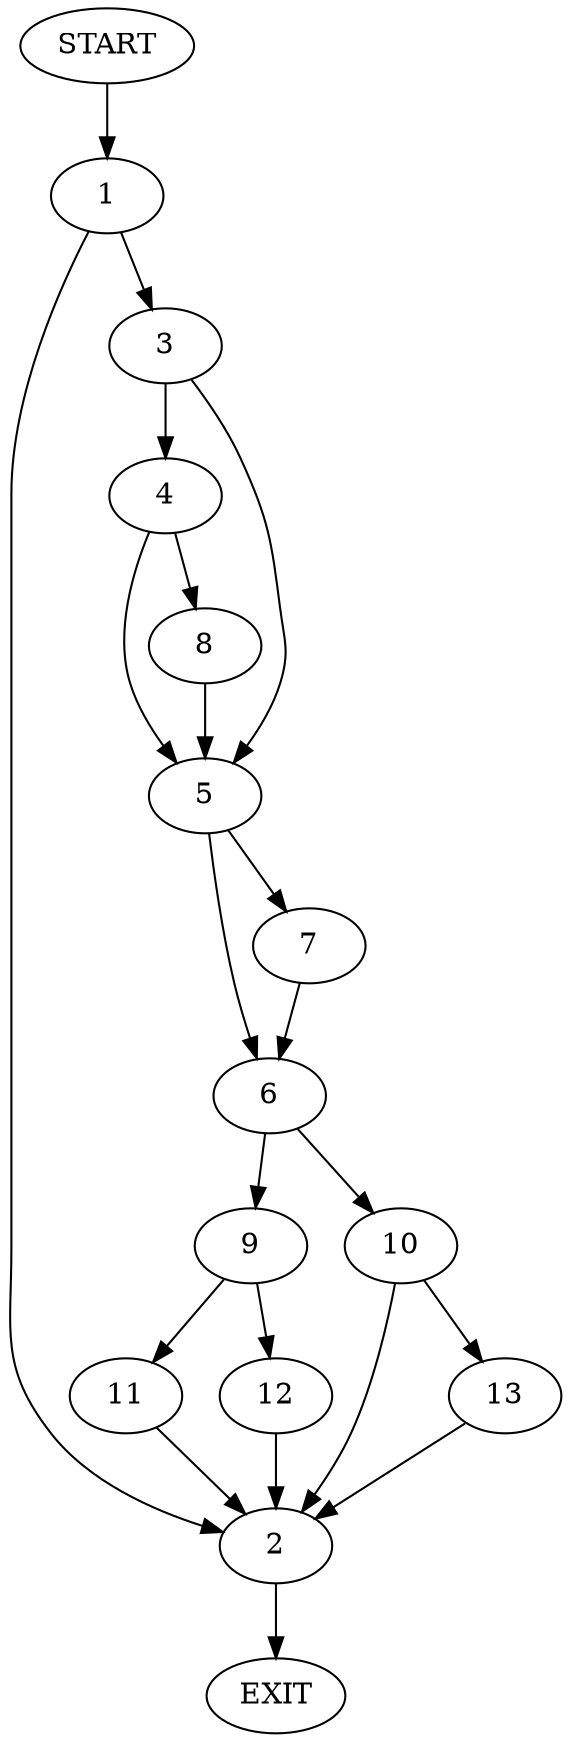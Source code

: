 digraph {
0 [label="START"]
14 [label="EXIT"]
0 -> 1
1 -> 2
1 -> 3
3 -> 4
3 -> 5
2 -> 14
5 -> 6
5 -> 7
4 -> 5
4 -> 8
8 -> 5
6 -> 9
6 -> 10
7 -> 6
9 -> 11
9 -> 12
10 -> 2
10 -> 13
11 -> 2
12 -> 2
13 -> 2
}

